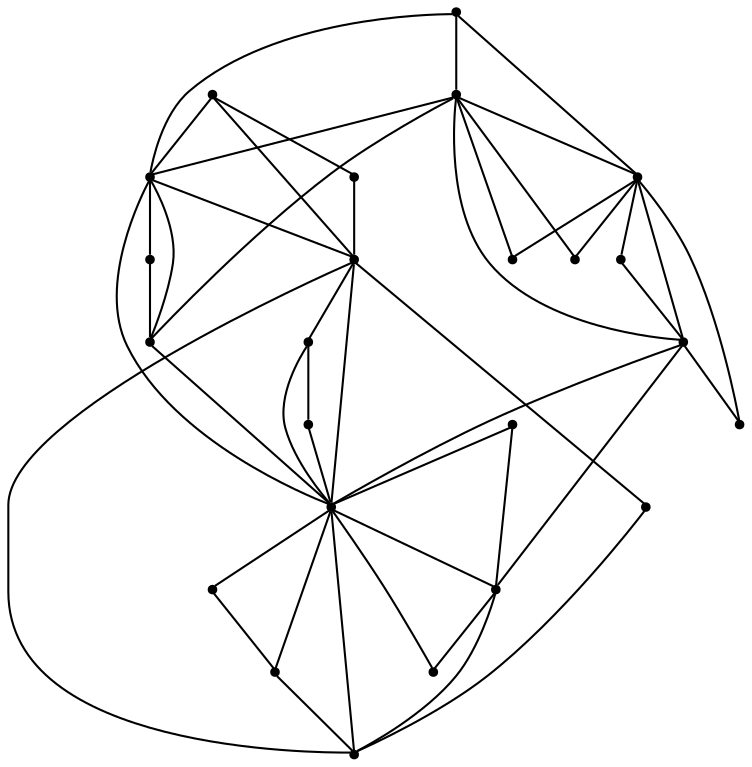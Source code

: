 graph {
  node [shape=point,comment="{\"directed\":false,\"doi\":\"10.1007/978-3-030-92931-2_12\",\"figure\":\"1 (1)\"}"]

  v0 [pos="1638.686082787466,735.0567901041845"]
  v1 [pos="1193.319291249956,682.9284072120447"]
  v2 [pos="1391.1882608383698,638.1258289623705"]
  v3 [pos="1439.9835962198683,633.6876661540105"]
  v4 [pos="1438.0040887769326,360.8684645930165"]
  v5 [pos="1337.5005597760298,480.5360681160281"]
  v6 [pos="1443.3997249896438,445.8060340847304"]
  v7 [pos="1347.423023650446,567.1780486153305"]
  v8 [pos="1150.926069556491,280.5399814816275"]
  v9 [pos="1404.123671120148,263.5051393040386"]
  v10 [pos="1325.736193794576,418.1352373673552"]
  v11 [pos="1096.7956341359295,321.6418863528712"]
  v12 [pos="1313.3373743755415,673.0519752188866"]
  v13 [pos="1269.8564727973542,654.4907435758086"]
  v14 [pos="1205.9587610357682,490.0665913048548"]
  v15 [pos="1110.101892069722,580.6174231621883"]
  v16 [pos="1079.734480137076,452.3026559227228"]
  v17 [pos="1280.0569770281545,332.6215320781006"]
  v18 [pos="1217.1147130366883,413.1135943892217"]
  v19 [pos="1128.5506725195792,501.0224870471493"]
  v20 [pos="965.9538643889997,783.1514275680604"]
  v21 [pos="1061.77747661259,692.5171687291725"]
  v22 [pos="1137.6655952834412,392.293984181445"]
  v23 [pos="975.0052941177901,372.11584606964425"]

  v20 -- v15 [id="-2",pos="965.9538643889997,783.1514275680604 1110.101892069722,580.6174231621883 1110.101892069722,580.6174231621883 1110.101892069722,580.6174231621883"]
  v20 -- v21 [id="-3",pos="965.9538643889997,783.1514275680604 1061.77747661259,692.5171687291725 1061.77747661259,692.5171687291725 1061.77747661259,692.5171687291725"]
  v20 -- v1 [id="-8",pos="965.9538643889997,783.1514275680604 1193.319291249956,682.9284072120447 1193.319291249956,682.9284072120447 1193.319291249956,682.9284072120447"]
  v23 -- v11 [id="-10",pos="975.0052941177901,372.11584606964425 1096.7956341359295,321.6418863528712 1096.7956341359295,321.6418863528712 1096.7956341359295,321.6418863528712"]
  v23 -- v16 [id="-15",pos="975.0052941177901,372.11584606964425 1079.734480137076,452.3026559227228 1079.734480137076,452.3026559227228 1079.734480137076,452.3026559227228"]
  v23 -- v15 [id="-16",pos="975.0052941177901,372.11584606964425 1110.101892069722,580.6174231621883 1110.101892069722,580.6174231621883 1110.101892069722,580.6174231621883"]
  v21 -- v1 [id="-19",pos="1061.77747661259,692.5171687291725 1193.319291249956,682.9284072120447 1193.319291249956,682.9284072120447 1193.319291249956,682.9284072120447"]
  v16 -- v11 [id="-22",pos="1079.734480137076,452.3026559227228 1096.7956341359295,321.6418863528712 1096.7956341359295,321.6418863528712 1096.7956341359295,321.6418863528712"]
  v16 -- v22 [id="-24",pos="1079.734480137076,452.3026559227228 1137.6655952834412,392.293984181445 1137.6655952834412,392.293984181445 1137.6655952834412,392.293984181445"]
  v16 -- v10 [id="-26",pos="1079.734480137076,452.3026559227228 1325.736193794576,418.1352373673552 1325.736193794576,418.1352373673552 1325.736193794576,418.1352373673552"]
  v16 -- v18 [id="-27",pos="1079.734480137076,452.3026559227228 1217.1147130366883,413.1135943892217 1217.1147130366883,413.1135943892217 1217.1147130366883,413.1135943892217"]
  v16 -- v14 [id="-30",pos="1079.734480137076,452.3026559227228 1205.9587610357682,490.0665913048548 1205.9587610357682,490.0665913048548 1205.9587610357682,490.0665913048548"]
  v16 -- v15 [id="-35",pos="1079.734480137076,452.3026559227228 1110.101892069722,580.6174231621883 1110.101892069722,580.6174231621883 1110.101892069722,580.6174231621883"]
  v11 -- v9 [id="-41",pos="1096.7956341359295,321.6418863528712 1404.123671120148,263.5051393040386 1404.123671120148,263.5051393040386 1404.123671120148,263.5051393040386"]
  v11 -- v17 [id="-46",pos="1096.7956341359295,321.6418863528712 1280.0569770281545,332.6215320781006 1280.0569770281545,332.6215320781006 1280.0569770281545,332.6215320781006"]
  v11 -- v10 [id="-48",pos="1096.7956341359295,321.6418863528712 1325.736193794576,418.1352373673552 1325.736193794576,418.1352373673552 1325.736193794576,418.1352373673552"]
  v11 -- v18 [id="-50",pos="1096.7956341359295,321.6418863528712 1217.1147130366883,413.1135943892217 1217.1147130366883,413.1135943892217 1217.1147130366883,413.1135943892217"]
  v11 -- v22 [id="-52",pos="1096.7956341359295,321.6418863528712 1137.6655952834412,392.293984181445 1137.6655952834412,392.293984181445 1137.6655952834412,392.293984181445"]
  v15 -- v19 [id="-56",pos="1110.101892069722,580.6174231621883 1128.5506725195792,501.0224870471493 1128.5506725195792,501.0224870471493 1128.5506725195792,501.0224870471493"]
  v15 -- v14 [id="-61",pos="1110.101892069722,580.6174231621883 1205.9587610357682,490.0665913048548 1205.9587610357682,490.0665913048548 1205.9587610357682,490.0665913048548"]
  v15 -- v5 [id="-63",pos="1110.101892069722,580.6174231621883 1337.5005597760298,480.5360681160281 1337.5005597760298,480.5360681160281 1337.5005597760298,480.5360681160281"]
  v15 -- v1 [id="-70",pos="1110.101892069722,580.6174231621883 1193.319291249956,682.9284072120447 1193.319291249956,682.9284072120447 1193.319291249956,682.9284072120447"]
  v19 -- v14 [id="-77",pos="1128.5506725195792,501.0224870471493 1205.9587610357682,490.0665913048548 1205.9587610357682,490.0665913048548 1205.9587610357682,490.0665913048548"]
  v8 -- v4 [id="-88",pos="1150.926069556491,280.5399814816275 1438.0040887769326,360.8684645930165 1438.0040887769326,360.8684645930165 1438.0040887769326,360.8684645930165"]
  v8 -- v5 [id="-93",pos="1150.926069556491,280.5399814816275 1337.5005597760298,480.5360681160281 1337.5005597760298,480.5360681160281 1337.5005597760298,480.5360681160281"]
  v1 -- v13 [id="-100",pos="1193.319291249956,682.9284072120447 1269.8564727973542,654.4907435758086 1269.8564727973542,654.4907435758086 1269.8564727973542,654.4907435758086"]
  v1 -- v2 [id="-101",pos="1193.319291249956,682.9284072120447 1391.1882608383698,638.1258289623705 1391.1882608383698,638.1258289623705 1391.1882608383698,638.1258289623705"]
  v1 -- v5 [id="-104",pos="1193.319291249956,682.9284072120447 1337.5005597760298,480.5360681160281 1337.5005597760298,480.5360681160281 1337.5005597760298,480.5360681160281"]
  v1 -- v0 [id="-107",pos="1193.319291249956,682.9284072120447 1638.686082787466,735.0567901041845 1638.686082787466,735.0567901041845 1638.686082787466,735.0567901041845"]
  v14 -- v5 [id="-119",pos="1205.9587610357682,490.0665913048548 1337.5005597760298,480.5360681160281 1337.5005597760298,480.5360681160281 1337.5005597760298,480.5360681160281"]
  v13 -- v5 [id="-131",pos="1269.8564727973542,654.4907435758086 1337.5005597760298,480.5360681160281 1337.5005597760298,480.5360681160281 1337.5005597760298,480.5360681160281"]
  v13 -- v12 [id="-134",pos="1269.8564727973542,654.4907435758086 1313.3373743755415,673.0519752188866 1313.3373743755415,673.0519752188866 1313.3373743755415,673.0519752188866"]
  v17 -- v10 [id="-138",pos="1280.0569770281545,332.6215320781006 1325.736193794576,418.1352373673552 1325.736193794576,418.1352373673552 1325.736193794576,418.1352373673552"]
  v12 -- v5 [id="-140",pos="1313.3373743755415,673.0519752188866 1337.5005597760298,480.5360681160281 1337.5005597760298,480.5360681160281 1337.5005597760298,480.5360681160281"]
  v10 -- v9 [id="-145",pos="1325.736193794576,418.1352373673552 1404.123671120148,263.5051393040386 1404.123671120148,263.5051393040386 1404.123671120148,263.5051393040386"]
  v10 -- v5 [id="-150",pos="1325.736193794576,418.1352373673552 1289.2846738508033,425.5028190882364 1289.2846738508033,425.5028190882364 1289.2846738508033,425.5028190882364 1337.5005597760298,480.5360681160281 1337.5005597760298,480.5360681160281 1337.5005597760298,480.5360681160281"]
  v5 -- v4 [id="-159",pos="1337.5005597760298,480.5360681160281 1438.0040887769326,360.8684645930165 1438.0040887769326,360.8684645930165 1438.0040887769326,360.8684645930165"]
  v5 -- v6 [id="-163",pos="1337.5005597760298,480.5360681160281 1443.3997249896438,445.8060340847304 1443.3997249896438,445.8060340847304 1443.3997249896438,445.8060340847304"]
  v5 -- v0 [id="-169",pos="1337.5005597760298,480.5360681160281 1638.686082787466,735.0567901041845 1638.686082787466,735.0567901041845 1638.686082787466,735.0567901041845"]
  v5 -- v3 [id="-173",pos="1337.5005597760298,480.5360681160281 1439.9835962198683,633.6876661540105 1439.9835962198683,633.6876661540105 1439.9835962198683,633.6876661540105"]
  v5 -- v7 [id="-176",pos="1337.5005597760298,480.5360681160281 1347.423023650446,567.1780486153305 1347.423023650446,567.1780486153305 1347.423023650446,567.1780486153305"]
  v7 -- v3 [id="-181",pos="1347.423023650446,567.1780486153305 1439.9835962198683,633.6876661540105 1439.9835962198683,633.6876661540105 1439.9835962198683,633.6876661540105"]
  v10 -- v4 [id="-183",pos="1325.736193794576,418.1352373673552 1366.296860878405,343.1782564204656 1366.296860878405,343.1782564204656 1366.296860878405,343.1782564204656 1438.0040887769326,360.8684645930165 1438.0040887769326,360.8684645930165 1438.0040887769326,360.8684645930165"]
  v2 -- v0 [id="-185",pos="1391.1882608383698,638.1258289623705 1638.686082787466,735.0567901041845 1638.686082787466,735.0567901041845 1638.686082787466,735.0567901041845"]
  v4 -- v0 [id="-201",pos="1438.0040887769326,360.8684645930165 1638.686082787466,735.0567901041845 1638.686082787466,735.0567901041845 1638.686082787466,735.0567901041845"]
  v4 -- v6 [id="-202",pos="1438.0040887769326,360.8684645930165 1443.3997249896438,445.8060340847304 1443.3997249896438,445.8060340847304 1443.3997249896438,445.8060340847304"]
  v3 -- v0 [id="-208",pos="1439.9835962198683,633.6876661540105 1638.686082787466,735.0567901041845 1638.686082787466,735.0567901041845 1638.686082787466,735.0567901041845"]
}